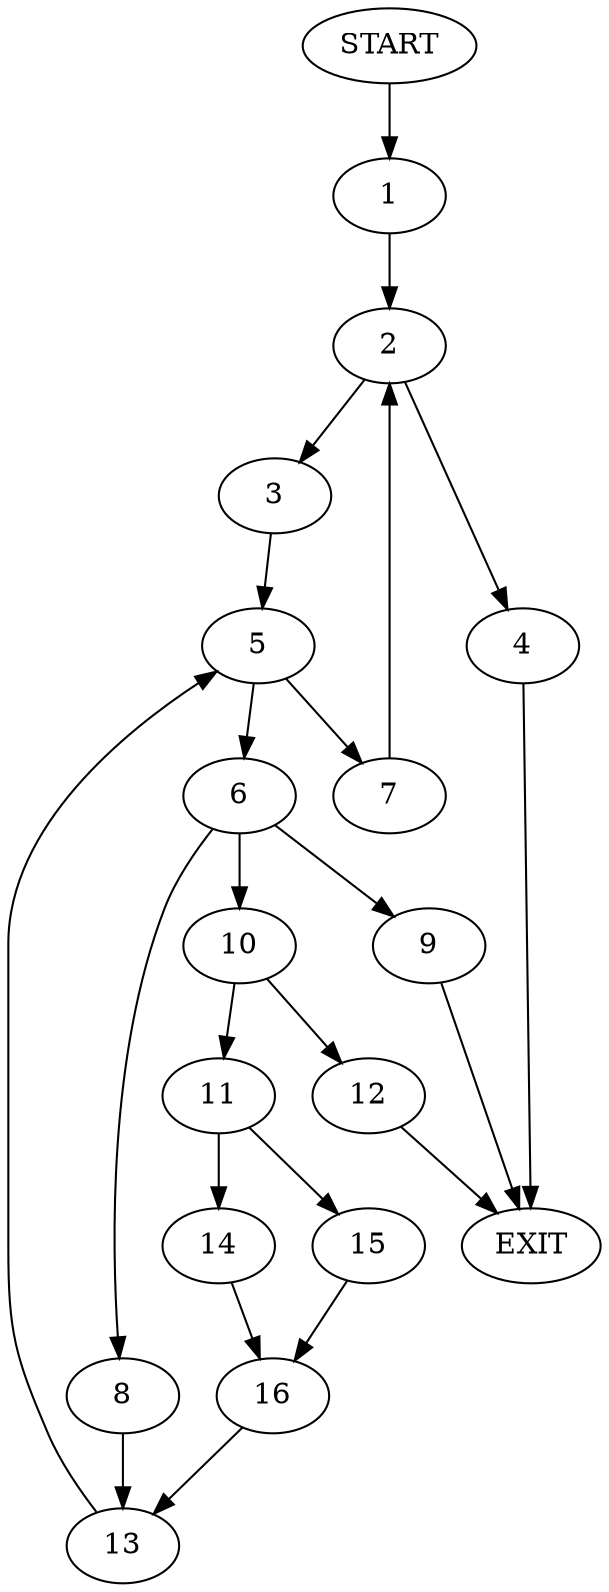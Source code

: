 digraph {
0 [label="START"]
17 [label="EXIT"]
0 -> 1
1 -> 2
2 -> 3
2 -> 4
4 -> 17
3 -> 5
5 -> 6
5 -> 7
6 -> 8
6 -> 9
6 -> 10
7 -> 2
9 -> 17
10 -> 11
10 -> 12
8 -> 13
13 -> 5
12 -> 17
11 -> 14
11 -> 15
15 -> 16
14 -> 16
16 -> 13
}
